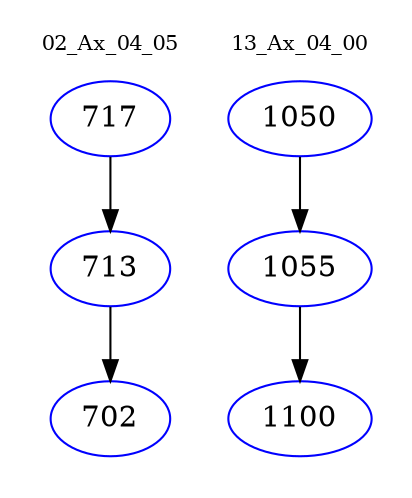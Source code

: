 digraph{
subgraph cluster_0 {
color = white
label = "02_Ax_04_05";
fontsize=10;
T0_717 [label="717", color="blue"]
T0_717 -> T0_713 [color="black"]
T0_713 [label="713", color="blue"]
T0_713 -> T0_702 [color="black"]
T0_702 [label="702", color="blue"]
}
subgraph cluster_1 {
color = white
label = "13_Ax_04_00";
fontsize=10;
T1_1050 [label="1050", color="blue"]
T1_1050 -> T1_1055 [color="black"]
T1_1055 [label="1055", color="blue"]
T1_1055 -> T1_1100 [color="black"]
T1_1100 [label="1100", color="blue"]
}
}
